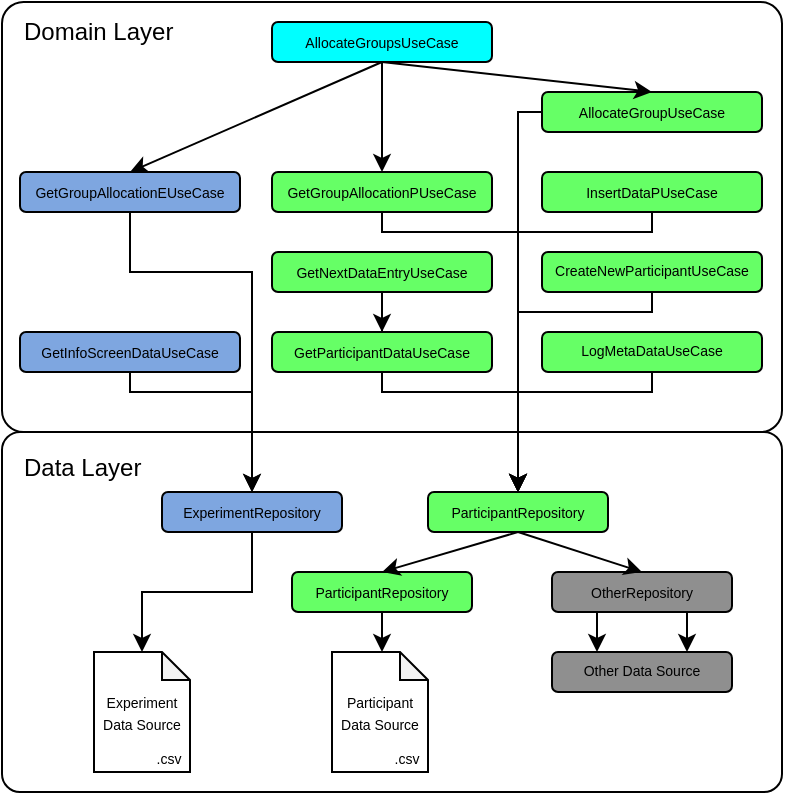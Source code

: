 <mxfile version="21.6.1" type="device">
  <diagram name="Page-1" id="OpWTwDbj9fGWJGAPWJQz">
    <mxGraphModel dx="677" dy="792" grid="1" gridSize="10" guides="1" tooltips="1" connect="1" arrows="1" fold="1" page="1" pageScale="1" pageWidth="390" pageHeight="400" math="0" shadow="0">
      <root>
        <mxCell id="0" />
        <mxCell id="1" parent="0" />
        <mxCell id="vBTqLdXRIyOvVhQML8VP-28" value="" style="rounded=1;whiteSpace=wrap;html=1;align=left;arcSize=5;" parent="1" vertex="1">
          <mxGeometry y="-400" width="390" height="215" as="geometry" />
        </mxCell>
        <mxCell id="BiqcfHCSWog3dznEfrMv-2" style="edgeStyle=orthogonalEdgeStyle;rounded=0;orthogonalLoop=1;jettySize=auto;html=1;entryX=0.5;entryY=0;entryDx=0;entryDy=0;" edge="1" parent="1" source="BiqcfHCSWog3dznEfrMv-1" target="JxlkHMdp25saiBgIkoPC-2">
          <mxGeometry relative="1" as="geometry">
            <Array as="points">
              <mxPoint x="258" y="-345" />
            </Array>
          </mxGeometry>
        </mxCell>
        <mxCell id="BiqcfHCSWog3dznEfrMv-1" value="&lt;p style=&quot;line-height: 70%;&quot;&gt;&lt;font style=&quot;font-size: 7px;&quot;&gt;AllocateGroupUseCase&lt;/font&gt;&lt;br&gt;&lt;/p&gt;" style="rounded=1;whiteSpace=wrap;html=1;fillColor=#66FF66;" vertex="1" parent="1">
          <mxGeometry x="270" y="-355" width="110" height="20" as="geometry" />
        </mxCell>
        <mxCell id="ATXnocJcbOEIk6kjFFpH-1" value="" style="rounded=1;whiteSpace=wrap;html=1;align=left;arcSize=5;" parent="1" vertex="1">
          <mxGeometry y="-185" width="390" height="180" as="geometry" />
        </mxCell>
        <mxCell id="vBTqLdXRIyOvVhQML8VP-19" style="edgeStyle=orthogonalEdgeStyle;rounded=0;orthogonalLoop=1;jettySize=auto;html=1;entryX=0.5;entryY=0;entryDx=0;entryDy=0;entryPerimeter=0;" parent="1" source="JxlkHMdp25saiBgIkoPC-1" target="vBTqLdXRIyOvVhQML8VP-18" edge="1">
          <mxGeometry relative="1" as="geometry" />
        </mxCell>
        <mxCell id="JxlkHMdp25saiBgIkoPC-1" value="&lt;p style=&quot;line-height: 70%;&quot;&gt;&lt;font style=&quot;font-size: 7px;&quot;&gt;ExperimentRepository&lt;/font&gt;&lt;/p&gt;" style="rounded=1;whiteSpace=wrap;html=1;fillColor=#7EA6E0;" parent="1" vertex="1">
          <mxGeometry x="80" y="-155" width="90" height="20" as="geometry" />
        </mxCell>
        <mxCell id="JxlkHMdp25saiBgIkoPC-2" value="&lt;p style=&quot;line-height: 70%;&quot;&gt;&lt;font style=&quot;font-size: 7px;&quot;&gt;ParticipantRepository&lt;/font&gt;&lt;/p&gt;" style="rounded=1;whiteSpace=wrap;html=1;fillColor=#66FF66;" parent="1" vertex="1">
          <mxGeometry x="213" y="-155" width="90" height="20" as="geometry" />
        </mxCell>
        <mxCell id="vBTqLdXRIyOvVhQML8VP-21" style="edgeStyle=orthogonalEdgeStyle;rounded=0;orthogonalLoop=1;jettySize=auto;html=1;entryX=0.5;entryY=0;entryDx=0;entryDy=0;entryPerimeter=0;" parent="1" source="JxlkHMdp25saiBgIkoPC-4" edge="1">
          <mxGeometry relative="1" as="geometry">
            <mxPoint x="190.0" y="-75" as="targetPoint" />
          </mxGeometry>
        </mxCell>
        <mxCell id="JxlkHMdp25saiBgIkoPC-4" value="&lt;p style=&quot;line-height: 70%;&quot;&gt;&lt;font style=&quot;font-size: 7px;&quot;&gt;ParticipantRepository&lt;/font&gt;&lt;/p&gt;" style="rounded=1;whiteSpace=wrap;html=1;fillColor=#66FF66;" parent="1" vertex="1">
          <mxGeometry x="145" y="-115" width="90" height="20" as="geometry" />
        </mxCell>
        <mxCell id="JxlkHMdp25saiBgIkoPC-5" value="&lt;p style=&quot;line-height: 70%;&quot;&gt;&lt;font style=&quot;font-size: 7px;&quot;&gt;OtherRepository&lt;/font&gt;&lt;/p&gt;" style="rounded=1;whiteSpace=wrap;html=1;fillColor=#8f8f8f;" parent="1" vertex="1">
          <mxGeometry x="275" y="-115" width="90" height="20" as="geometry" />
        </mxCell>
        <mxCell id="JxlkHMdp25saiBgIkoPC-7" value="&lt;p style=&quot;line-height: 70%; font-size: 7px;&quot;&gt;&lt;font style=&quot;font-size: 7px;&quot;&gt;Other Data Source&lt;/font&gt;&lt;/p&gt;" style="rounded=1;whiteSpace=wrap;html=1;fillColor=#8f8f8f;" parent="1" vertex="1">
          <mxGeometry x="275" y="-75" width="90" height="20" as="geometry" />
        </mxCell>
        <mxCell id="JxlkHMdp25saiBgIkoPC-11" value="" style="endArrow=classic;html=1;rounded=0;exitX=0.5;exitY=1;exitDx=0;exitDy=0;entryX=0.5;entryY=0;entryDx=0;entryDy=0;" parent="1" source="JxlkHMdp25saiBgIkoPC-2" target="JxlkHMdp25saiBgIkoPC-4" edge="1">
          <mxGeometry width="50" height="50" relative="1" as="geometry">
            <mxPoint x="108" y="-125" as="sourcePoint" />
            <mxPoint x="108" y="-90" as="targetPoint" />
          </mxGeometry>
        </mxCell>
        <mxCell id="JxlkHMdp25saiBgIkoPC-12" value="" style="endArrow=classic;html=1;rounded=0;entryX=0.5;entryY=0;entryDx=0;entryDy=0;exitX=0.5;exitY=1;exitDx=0;exitDy=0;" parent="1" source="JxlkHMdp25saiBgIkoPC-2" target="JxlkHMdp25saiBgIkoPC-5" edge="1">
          <mxGeometry width="50" height="50" relative="1" as="geometry">
            <mxPoint x="275" y="-135" as="sourcePoint" />
            <mxPoint x="220" y="-90" as="targetPoint" />
          </mxGeometry>
        </mxCell>
        <mxCell id="JxlkHMdp25saiBgIkoPC-15" value="" style="endArrow=classic;html=1;rounded=0;exitX=0.25;exitY=1;exitDx=0;exitDy=0;entryX=0.25;entryY=0;entryDx=0;entryDy=0;" parent="1" source="JxlkHMdp25saiBgIkoPC-5" target="JxlkHMdp25saiBgIkoPC-7" edge="1">
          <mxGeometry width="50" height="50" relative="1" as="geometry">
            <mxPoint x="248" y="-60" as="sourcePoint" />
            <mxPoint x="248" y="-25" as="targetPoint" />
          </mxGeometry>
        </mxCell>
        <mxCell id="JxlkHMdp25saiBgIkoPC-16" value="" style="endArrow=classic;html=1;rounded=0;exitX=0.75;exitY=1;exitDx=0;exitDy=0;entryX=0.75;entryY=0;entryDx=0;entryDy=0;" parent="1" source="JxlkHMdp25saiBgIkoPC-5" target="JxlkHMdp25saiBgIkoPC-7" edge="1">
          <mxGeometry width="50" height="50" relative="1" as="geometry">
            <mxPoint x="322" y="-60" as="sourcePoint" />
            <mxPoint x="322" y="-25" as="targetPoint" />
          </mxGeometry>
        </mxCell>
        <mxCell id="vBTqLdXRIyOvVhQML8VP-24" value="" style="group" parent="1" vertex="1" connectable="0">
          <mxGeometry x="46" y="-75" width="48" height="60" as="geometry" />
        </mxCell>
        <mxCell id="vBTqLdXRIyOvVhQML8VP-18" value="&lt;p style=&quot;line-height: 70%;&quot;&gt;&lt;span style=&quot;font-size: 7px; background-color: initial;&quot;&gt;Experiment Data Source&lt;/span&gt;&lt;br&gt;&lt;/p&gt;" style="shape=note;whiteSpace=wrap;html=1;backgroundOutline=1;darkOpacity=0.05;aspect=fixed;size=14;" parent="vBTqLdXRIyOvVhQML8VP-24" vertex="1">
          <mxGeometry width="48" height="60" as="geometry" />
        </mxCell>
        <mxCell id="vBTqLdXRIyOvVhQML8VP-22" value="&lt;font style=&quot;font-size: 7px;&quot;&gt;.csv&lt;/font&gt;" style="text;html=1;strokeColor=none;fillColor=none;align=center;verticalAlign=middle;whiteSpace=wrap;rounded=0;" parent="vBTqLdXRIyOvVhQML8VP-24" vertex="1">
          <mxGeometry x="28" y="47" width="19" height="10" as="geometry" />
        </mxCell>
        <mxCell id="vBTqLdXRIyOvVhQML8VP-25" value="" style="group" parent="1" vertex="1" connectable="0">
          <mxGeometry x="165" y="-75" width="48" height="60" as="geometry" />
        </mxCell>
        <mxCell id="vBTqLdXRIyOvVhQML8VP-26" value="&lt;p style=&quot;line-height: 70%;&quot;&gt;&lt;span style=&quot;font-size: 7px; background-color: initial;&quot;&gt;Participant Data Source&lt;/span&gt;&lt;br&gt;&lt;/p&gt;" style="shape=note;whiteSpace=wrap;html=1;backgroundOutline=1;darkOpacity=0.05;aspect=fixed;size=14;" parent="vBTqLdXRIyOvVhQML8VP-25" vertex="1">
          <mxGeometry width="48" height="60" as="geometry" />
        </mxCell>
        <mxCell id="vBTqLdXRIyOvVhQML8VP-27" value="&lt;font style=&quot;font-size: 7px;&quot;&gt;.csv&lt;/font&gt;" style="text;html=1;strokeColor=none;fillColor=none;align=center;verticalAlign=middle;whiteSpace=wrap;rounded=0;" parent="vBTqLdXRIyOvVhQML8VP-25" vertex="1">
          <mxGeometry x="28" y="47" width="19" height="10" as="geometry" />
        </mxCell>
        <mxCell id="vBTqLdXRIyOvVhQML8VP-107" style="edgeStyle=orthogonalEdgeStyle;rounded=0;orthogonalLoop=1;jettySize=auto;html=1;entryX=0.5;entryY=0;entryDx=0;entryDy=0;" parent="1" source="vBTqLdXRIyOvVhQML8VP-95" target="JxlkHMdp25saiBgIkoPC-2" edge="1">
          <mxGeometry relative="1" as="geometry">
            <Array as="points">
              <mxPoint x="190" y="-205" />
              <mxPoint x="258" y="-205" />
            </Array>
          </mxGeometry>
        </mxCell>
        <mxCell id="vBTqLdXRIyOvVhQML8VP-95" value="&lt;p style=&quot;line-height: 70%;&quot;&gt;&lt;font style=&quot;font-size: 7px;&quot;&gt;GetParticipantDataUseCase&lt;/font&gt;&lt;/p&gt;" style="rounded=1;whiteSpace=wrap;html=1;fillColor=#66FF66;" parent="1" vertex="1">
          <mxGeometry x="135" y="-235" width="110" height="20" as="geometry" />
        </mxCell>
        <mxCell id="vBTqLdXRIyOvVhQML8VP-111" style="edgeStyle=orthogonalEdgeStyle;rounded=0;orthogonalLoop=1;jettySize=auto;html=1;entryX=0.5;entryY=0;entryDx=0;entryDy=0;" parent="1" source="vBTqLdXRIyOvVhQML8VP-96" target="JxlkHMdp25saiBgIkoPC-2" edge="1">
          <mxGeometry relative="1" as="geometry">
            <Array as="points">
              <mxPoint x="190" y="-285" />
              <mxPoint x="258" y="-285" />
            </Array>
          </mxGeometry>
        </mxCell>
        <mxCell id="vBTqLdXRIyOvVhQML8VP-96" value="&lt;p style=&quot;line-height: 70%;&quot;&gt;&lt;font style=&quot;font-size: 7px;&quot;&gt;GetGroupAllocationPUseCase&lt;/font&gt;&lt;br&gt;&lt;/p&gt;" style="rounded=1;whiteSpace=wrap;html=1;fillColor=#66FF66;" parent="1" vertex="1">
          <mxGeometry x="135" y="-315" width="110" height="20" as="geometry" />
        </mxCell>
        <mxCell id="vBTqLdXRIyOvVhQML8VP-106" style="edgeStyle=orthogonalEdgeStyle;rounded=0;orthogonalLoop=1;jettySize=auto;html=1;entryX=0.5;entryY=0;entryDx=0;entryDy=0;" parent="1" source="vBTqLdXRIyOvVhQML8VP-99" target="JxlkHMdp25saiBgIkoPC-1" edge="1">
          <mxGeometry relative="1" as="geometry">
            <Array as="points">
              <mxPoint x="64" y="-205" />
              <mxPoint x="125" y="-205" />
            </Array>
          </mxGeometry>
        </mxCell>
        <mxCell id="vBTqLdXRIyOvVhQML8VP-99" value="&lt;p style=&quot;line-height: 70%;&quot;&gt;&lt;font style=&quot;font-size: 7px;&quot;&gt;GetInfoScreenDataUseCase&lt;/font&gt;&lt;br&gt;&lt;/p&gt;" style="rounded=1;whiteSpace=wrap;html=1;fillColor=#7EA6E0;" parent="1" vertex="1">
          <mxGeometry x="9" y="-235" width="110" height="20" as="geometry" />
        </mxCell>
        <mxCell id="vBTqLdXRIyOvVhQML8VP-109" style="edgeStyle=orthogonalEdgeStyle;rounded=0;orthogonalLoop=1;jettySize=auto;html=1;entryX=0.5;entryY=0;entryDx=0;entryDy=0;" parent="1" source="vBTqLdXRIyOvVhQML8VP-98" target="JxlkHMdp25saiBgIkoPC-2" edge="1">
          <mxGeometry relative="1" as="geometry">
            <Array as="points">
              <mxPoint x="325" y="-205" />
              <mxPoint x="258" y="-205" />
            </Array>
          </mxGeometry>
        </mxCell>
        <mxCell id="vBTqLdXRIyOvVhQML8VP-114" style="edgeStyle=orthogonalEdgeStyle;rounded=0;orthogonalLoop=1;jettySize=auto;html=1;entryX=0.5;entryY=0;entryDx=0;entryDy=0;" parent="1" source="vBTqLdXRIyOvVhQML8VP-100" target="JxlkHMdp25saiBgIkoPC-2" edge="1">
          <mxGeometry relative="1" as="geometry">
            <Array as="points">
              <mxPoint x="325" y="-245" />
              <mxPoint x="258" y="-245" />
            </Array>
          </mxGeometry>
        </mxCell>
        <mxCell id="vBTqLdXRIyOvVhQML8VP-100" value="&lt;p style=&quot;line-height: 70%; font-size: 7px;&quot;&gt;CreateNewParticipantUseCase&lt;br&gt;&lt;/p&gt;" style="rounded=1;whiteSpace=wrap;html=1;fillColor=#66FF66;" parent="1" vertex="1">
          <mxGeometry x="270" y="-275" width="110" height="20" as="geometry" />
        </mxCell>
        <mxCell id="vBTqLdXRIyOvVhQML8VP-112" style="edgeStyle=orthogonalEdgeStyle;rounded=0;orthogonalLoop=1;jettySize=auto;html=1;entryX=0.5;entryY=0;entryDx=0;entryDy=0;" parent="1" source="vBTqLdXRIyOvVhQML8VP-101" target="vBTqLdXRIyOvVhQML8VP-95" edge="1">
          <mxGeometry relative="1" as="geometry" />
        </mxCell>
        <mxCell id="vBTqLdXRIyOvVhQML8VP-101" value="&lt;p style=&quot;line-height: 70%;&quot;&gt;&lt;font style=&quot;font-size: 7px;&quot;&gt;GetNextDataEntryUseCase&lt;/font&gt;&lt;/p&gt;" style="rounded=1;whiteSpace=wrap;html=1;fillColor=#66FF66;" parent="1" vertex="1">
          <mxGeometry x="135" y="-275" width="110" height="20" as="geometry" />
        </mxCell>
        <mxCell id="vBTqLdXRIyOvVhQML8VP-115" style="edgeStyle=orthogonalEdgeStyle;rounded=0;orthogonalLoop=1;jettySize=auto;html=1;entryX=0.5;entryY=0;entryDx=0;entryDy=0;" parent="1" source="vBTqLdXRIyOvVhQML8VP-103" target="JxlkHMdp25saiBgIkoPC-2" edge="1">
          <mxGeometry relative="1" as="geometry">
            <Array as="points">
              <mxPoint x="325" y="-285" />
              <mxPoint x="258" y="-285" />
            </Array>
          </mxGeometry>
        </mxCell>
        <mxCell id="vBTqLdXRIyOvVhQML8VP-103" value="&lt;p style=&quot;line-height: 70%;&quot;&gt;&lt;font style=&quot;font-size: 7px;&quot;&gt;InsertDataPUseCase&lt;/font&gt;&lt;br&gt;&lt;/p&gt;" style="rounded=1;whiteSpace=wrap;html=1;fillColor=#66FF66;" parent="1" vertex="1">
          <mxGeometry x="270" y="-315" width="110" height="20" as="geometry" />
        </mxCell>
        <mxCell id="vBTqLdXRIyOvVhQML8VP-110" style="edgeStyle=orthogonalEdgeStyle;rounded=0;orthogonalLoop=1;jettySize=auto;html=1;" parent="1" source="vBTqLdXRIyOvVhQML8VP-104" target="JxlkHMdp25saiBgIkoPC-1" edge="1">
          <mxGeometry relative="1" as="geometry">
            <Array as="points">
              <mxPoint x="64" y="-265" />
              <mxPoint x="125" y="-265" />
            </Array>
          </mxGeometry>
        </mxCell>
        <mxCell id="vBTqLdXRIyOvVhQML8VP-104" value="&lt;p style=&quot;line-height: 70%;&quot;&gt;&lt;font style=&quot;font-size: 7px;&quot;&gt;GetGroupAllocationEUseCase&lt;/font&gt;&lt;br&gt;&lt;/p&gt;" style="rounded=1;whiteSpace=wrap;html=1;fillColor=#7EA6E0;" parent="1" vertex="1">
          <mxGeometry x="9" y="-315" width="110" height="20" as="geometry" />
        </mxCell>
        <mxCell id="vBTqLdXRIyOvVhQML8VP-98" value="&lt;p style=&quot;line-height: 70%; font-size: 7px;&quot;&gt;LogMetaDataUseCase&lt;br&gt;&lt;/p&gt;" style="rounded=1;whiteSpace=wrap;html=1;fillColor=#66FF66;" parent="1" vertex="1">
          <mxGeometry x="270" y="-235" width="110" height="20" as="geometry" />
        </mxCell>
        <mxCell id="S7ZbhNdXn-A5gybht8wA-1" value="&lt;p style=&quot;line-height: 70%;&quot;&gt;&lt;span style=&quot;font-size: 7px;&quot;&gt;AllocateGroupsUseCase&lt;/span&gt;&lt;/p&gt;" style="rounded=1;whiteSpace=wrap;html=1;fillColor=#00FFFF;" parent="1" vertex="1">
          <mxGeometry x="135" y="-390" width="110" height="20" as="geometry" />
        </mxCell>
        <mxCell id="CExmouOxwxJyfWh-y4l--4" value="" style="endArrow=classic;html=1;rounded=0;exitX=0.5;exitY=1;exitDx=0;exitDy=0;entryX=0.5;entryY=0;entryDx=0;entryDy=0;" parent="1" source="S7ZbhNdXn-A5gybht8wA-1" target="BiqcfHCSWog3dznEfrMv-1" edge="1">
          <mxGeometry width="50" height="50" relative="1" as="geometry">
            <mxPoint x="340" y="-355" as="sourcePoint" />
            <mxPoint x="390" y="-405" as="targetPoint" />
          </mxGeometry>
        </mxCell>
        <mxCell id="CExmouOxwxJyfWh-y4l--5" value="" style="endArrow=classic;html=1;rounded=0;exitX=0.5;exitY=1;exitDx=0;exitDy=0;entryX=0.5;entryY=0;entryDx=0;entryDy=0;" parent="1" source="S7ZbhNdXn-A5gybht8wA-1" target="vBTqLdXRIyOvVhQML8VP-96" edge="1">
          <mxGeometry width="50" height="50" relative="1" as="geometry">
            <mxPoint x="268" y="-325" as="sourcePoint" />
            <mxPoint x="335" y="-305" as="targetPoint" />
          </mxGeometry>
        </mxCell>
        <mxCell id="CExmouOxwxJyfWh-y4l--7" value="" style="endArrow=classic;html=1;rounded=0;exitX=0.5;exitY=1;exitDx=0;exitDy=0;entryX=0.5;entryY=0;entryDx=0;entryDy=0;" parent="1" source="S7ZbhNdXn-A5gybht8wA-1" target="vBTqLdXRIyOvVhQML8VP-104" edge="1">
          <mxGeometry width="50" height="50" relative="1" as="geometry">
            <mxPoint x="268" y="-325" as="sourcePoint" />
            <mxPoint x="200" y="-305" as="targetPoint" />
          </mxGeometry>
        </mxCell>
        <mxCell id="BiqcfHCSWog3dznEfrMv-4" value="Domain Layer" style="text;html=1;strokeColor=none;fillColor=none;align=left;verticalAlign=middle;whiteSpace=wrap;rounded=0;" vertex="1" parent="1">
          <mxGeometry x="9" y="-400" width="110" height="30" as="geometry" />
        </mxCell>
        <mxCell id="BiqcfHCSWog3dznEfrMv-5" value="Data Layer" style="text;html=1;strokeColor=none;fillColor=none;align=left;verticalAlign=middle;whiteSpace=wrap;rounded=0;" vertex="1" parent="1">
          <mxGeometry x="9" y="-182" width="110" height="30" as="geometry" />
        </mxCell>
      </root>
    </mxGraphModel>
  </diagram>
</mxfile>
